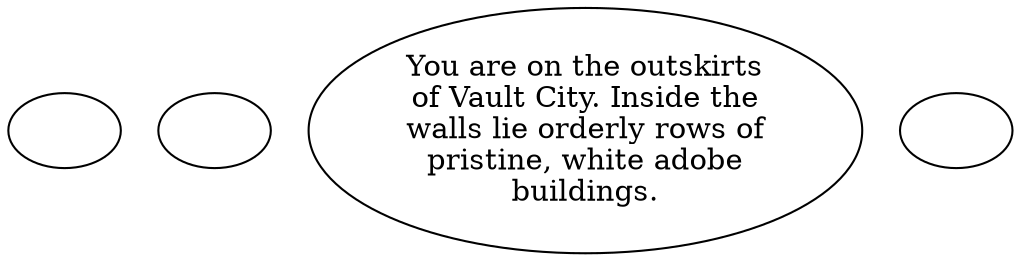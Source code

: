 digraph VCTYCTYD {
  "checkPartyMembersNearDoor" [style=filled       fillcolor="#FFFFFF"       color="#000000"]
  "checkPartyMembersNearDoor" [label=""]
  "start" [style=filled       fillcolor="#FFFFFF"       color="#000000"]
  "start" [label=""]
  "map_enter_p_proc" [style=filled       fillcolor="#FFFFFF"       color="#000000"]
  "map_enter_p_proc" [label="You are on the outskirts\nof Vault City. Inside the\nwalls lie orderly rows of\npristine, white adobe\nbuildings."]
  "map_update_p_proc" [style=filled       fillcolor="#FFFFFF"       color="#000000"]
  "map_update_p_proc" [label=""]
}